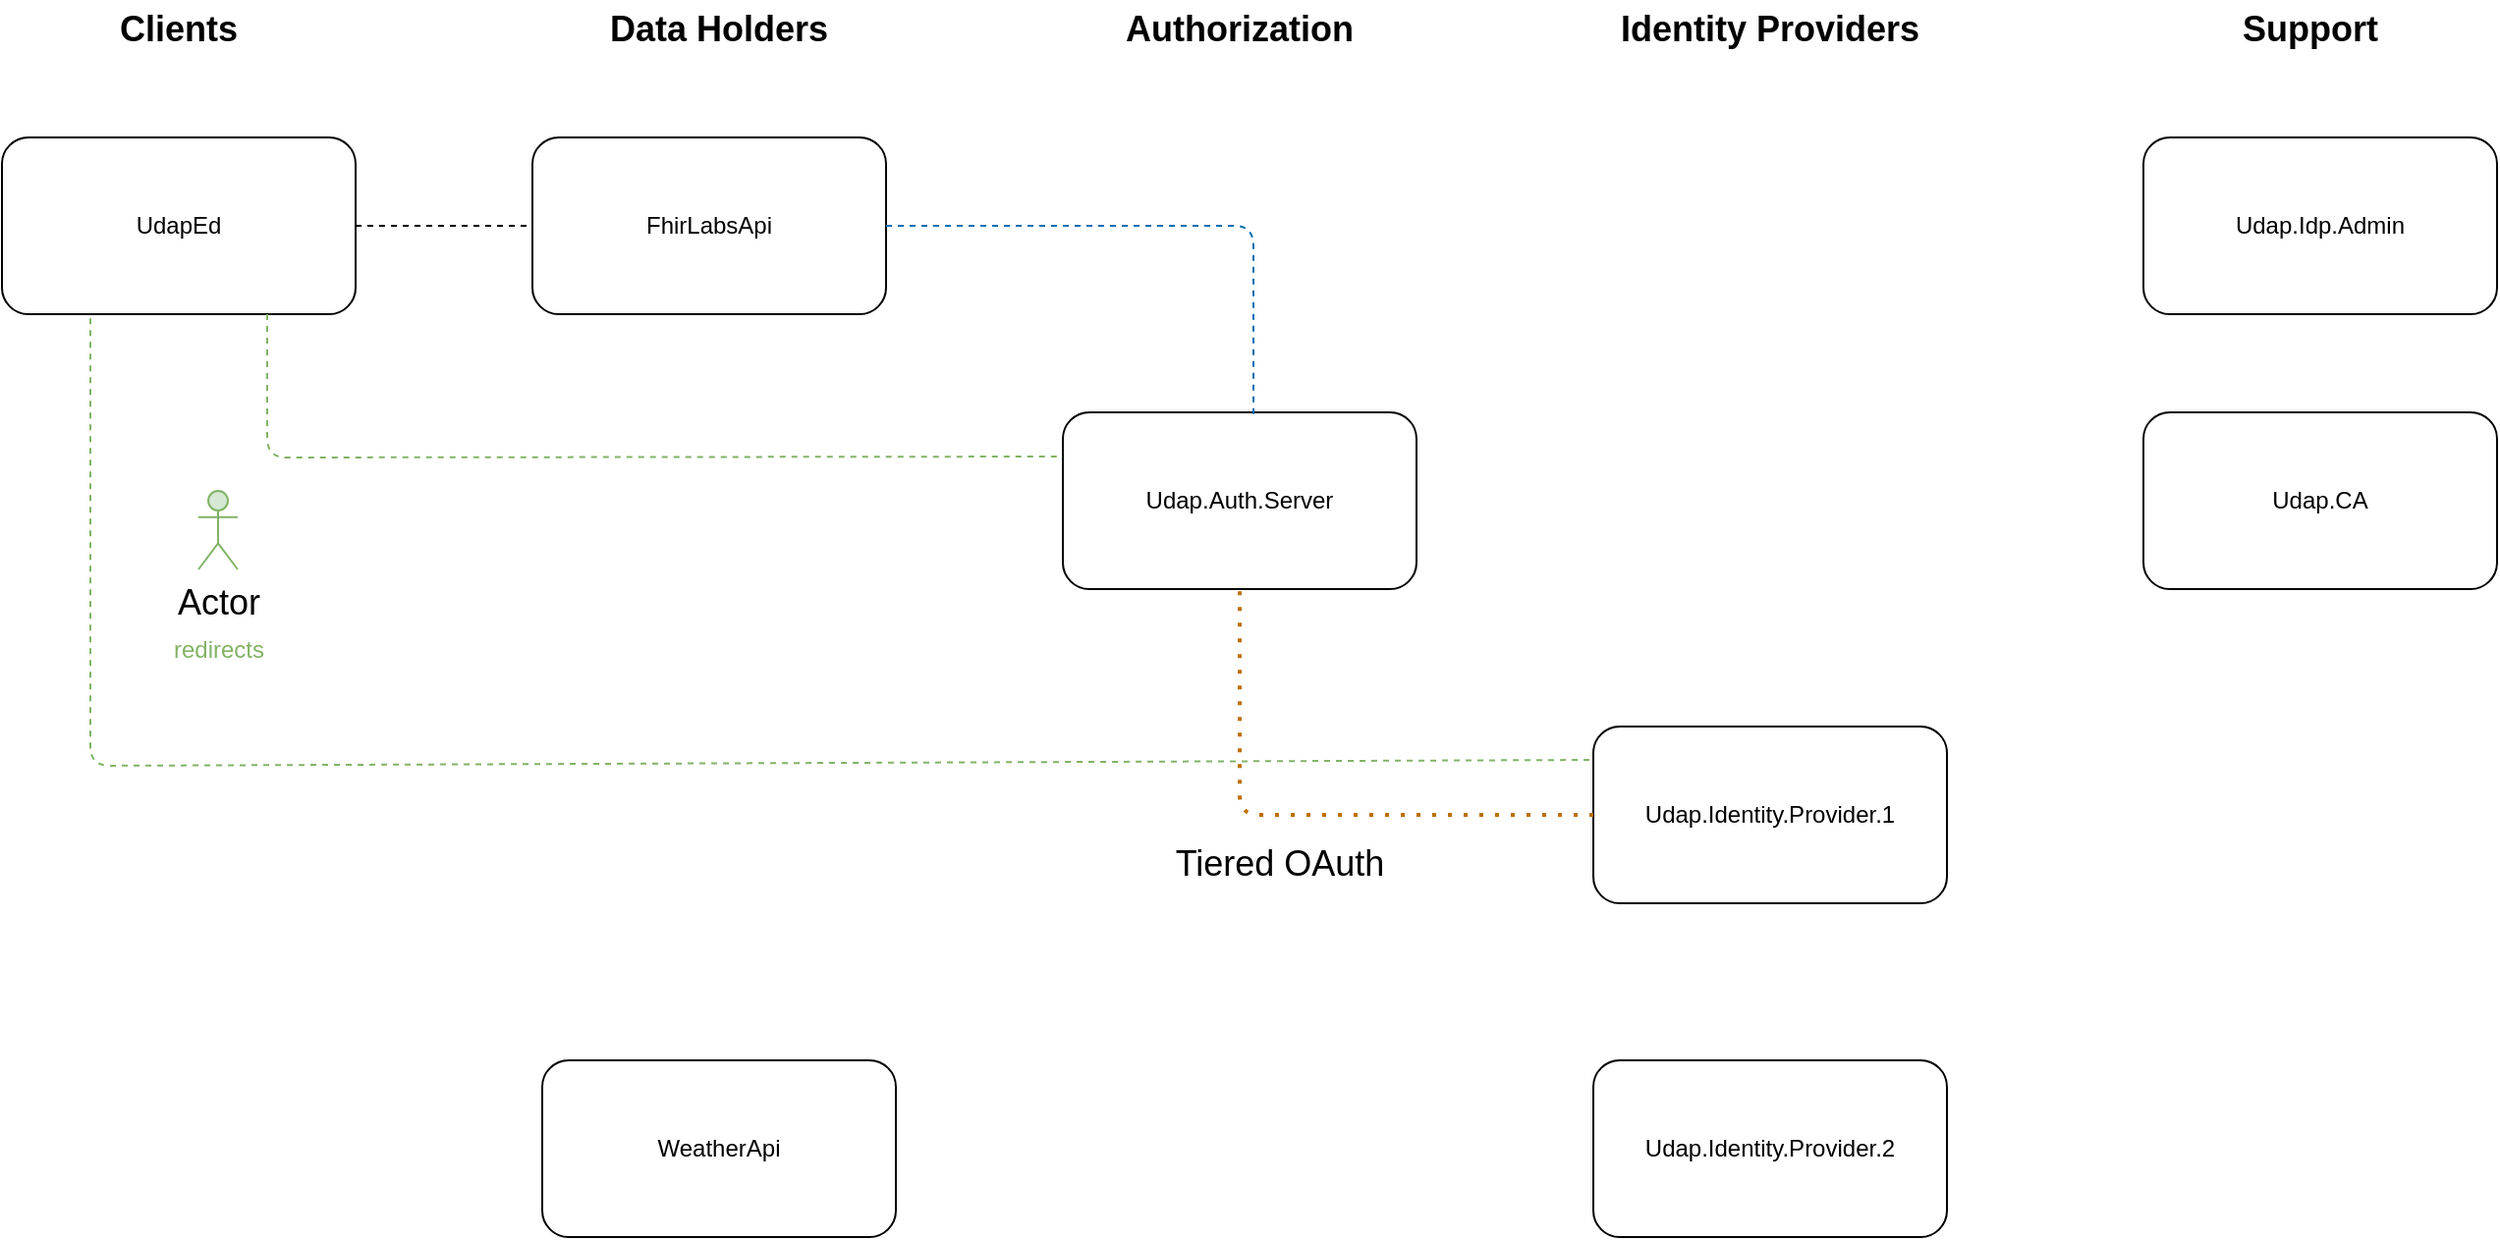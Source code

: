 <mxfile>
    <diagram id="fR_x-ZHUclHCSAlcB_z7" name="Page-1">
        <mxGraphModel dx="1707" dy="1094" grid="1" gridSize="10" guides="1" tooltips="1" connect="1" arrows="1" fold="1" page="1" pageScale="1" pageWidth="850" pageHeight="1100" math="0" shadow="0">
            <root>
                <mxCell id="0"/>
                <mxCell id="1" parent="0"/>
                <mxCell id="2" value="FhirLabsApi" style="rounded=1;whiteSpace=wrap;html=1;" vertex="1" parent="1">
                    <mxGeometry x="330" y="120" width="180" height="90" as="geometry"/>
                </mxCell>
                <mxCell id="4" value="Udap.CA" style="rounded=1;whiteSpace=wrap;html=1;" vertex="1" parent="1">
                    <mxGeometry x="1150" y="260" width="180" height="90" as="geometry"/>
                </mxCell>
                <mxCell id="5" value="Udap.Auth.Server" style="rounded=1;whiteSpace=wrap;html=1;" vertex="1" parent="1">
                    <mxGeometry x="600" y="260" width="180" height="90" as="geometry"/>
                </mxCell>
                <mxCell id="6" value="Udap.Idp.Admin" style="rounded=1;whiteSpace=wrap;html=1;" vertex="1" parent="1">
                    <mxGeometry x="1150" y="120" width="180" height="90" as="geometry"/>
                </mxCell>
                <mxCell id="7" value="Udap.Identity.Provider.2" style="rounded=1;whiteSpace=wrap;html=1;" vertex="1" parent="1">
                    <mxGeometry x="870" y="590" width="180" height="90" as="geometry"/>
                </mxCell>
                <mxCell id="8" value="Udap.Identity.Provider.1" style="rounded=1;whiteSpace=wrap;html=1;" vertex="1" parent="1">
                    <mxGeometry x="870" y="420" width="180" height="90" as="geometry"/>
                </mxCell>
                <mxCell id="9" value="WeatherApi" style="rounded=1;whiteSpace=wrap;html=1;" vertex="1" parent="1">
                    <mxGeometry x="335" y="590" width="180" height="90" as="geometry"/>
                </mxCell>
                <mxCell id="10" value="UdapEd" style="rounded=1;whiteSpace=wrap;html=1;" vertex="1" parent="1">
                    <mxGeometry x="60" y="120" width="180" height="90" as="geometry"/>
                </mxCell>
                <mxCell id="11" value="Clients" style="text;html=1;strokeColor=none;fillColor=none;align=center;verticalAlign=middle;whiteSpace=wrap;rounded=0;fontSize=18;fontStyle=1" vertex="1" parent="1">
                    <mxGeometry x="120" y="50" width="60" height="30" as="geometry"/>
                </mxCell>
                <mxCell id="12" value="Data Holders" style="text;html=1;strokeColor=none;fillColor=none;align=center;verticalAlign=middle;whiteSpace=wrap;rounded=0;fontSize=18;fontStyle=1" vertex="1" parent="1">
                    <mxGeometry x="350" y="50" width="150" height="30" as="geometry"/>
                </mxCell>
                <mxCell id="13" value="Authorization" style="text;html=1;strokeColor=none;fillColor=none;align=center;verticalAlign=middle;whiteSpace=wrap;rounded=0;fontSize=18;fontStyle=1" vertex="1" parent="1">
                    <mxGeometry x="660" y="50" width="60" height="30" as="geometry"/>
                </mxCell>
                <mxCell id="14" value="Identity Providers" style="text;html=1;strokeColor=none;fillColor=none;align=center;verticalAlign=middle;whiteSpace=wrap;rounded=0;fontSize=18;fontStyle=1" vertex="1" parent="1">
                    <mxGeometry x="850" y="50" width="220" height="30" as="geometry"/>
                </mxCell>
                <mxCell id="15" value="Support" style="text;html=1;strokeColor=none;fillColor=none;align=center;verticalAlign=middle;whiteSpace=wrap;rounded=0;fontSize=18;fontStyle=1" vertex="1" parent="1">
                    <mxGeometry x="1170" y="50" width="130" height="30" as="geometry"/>
                </mxCell>
                <mxCell id="16" value="Tiered OAuth" style="endArrow=none;dashed=1;html=1;dashPattern=1 3;strokeWidth=2;fontSize=18;entryX=0.5;entryY=1;entryDx=0;entryDy=0;fillColor=#f0a30a;strokeColor=#BD7000;" edge="1" parent="1" source="8" target="5">
                    <mxGeometry x="0.085" y="25" width="50" height="50" relative="1" as="geometry">
                        <mxPoint x="640" y="480" as="sourcePoint"/>
                        <mxPoint x="690" y="430" as="targetPoint"/>
                        <Array as="points">
                            <mxPoint x="690" y="465"/>
                        </Array>
                        <mxPoint as="offset"/>
                    </mxGeometry>
                </mxCell>
                <mxCell id="18" value="" style="endArrow=none;dashed=1;html=1;fontSize=18;exitX=1;exitY=0.5;exitDx=0;exitDy=0;entryX=0.539;entryY=0.022;entryDx=0;entryDy=0;entryPerimeter=0;fillColor=#1ba1e2;strokeColor=#006EAF;" edge="1" parent="1" source="2" target="5">
                    <mxGeometry width="50" height="50" relative="1" as="geometry">
                        <mxPoint x="580" y="180" as="sourcePoint"/>
                        <mxPoint x="630" y="130" as="targetPoint"/>
                        <Array as="points">
                            <mxPoint x="697" y="165"/>
                        </Array>
                    </mxGeometry>
                </mxCell>
                <mxCell id="20" value="" style="endArrow=none;dashed=1;html=1;fontSize=18;exitX=1;exitY=0.5;exitDx=0;exitDy=0;entryX=0;entryY=0.5;entryDx=0;entryDy=0;" edge="1" parent="1" source="10" target="2">
                    <mxGeometry width="50" height="50" relative="1" as="geometry">
                        <mxPoint x="250" y="290" as="sourcePoint"/>
                        <mxPoint x="300" y="240" as="targetPoint"/>
                    </mxGeometry>
                </mxCell>
                <mxCell id="21" value="" style="endArrow=none;dashed=1;html=1;fontSize=18;exitX=0.75;exitY=1;exitDx=0;exitDy=0;entryX=0;entryY=0.25;entryDx=0;entryDy=0;fillColor=#d5e8d4;strokeColor=#82b366;" edge="1" parent="1" source="10" target="5">
                    <mxGeometry width="50" height="50" relative="1" as="geometry">
                        <mxPoint x="230" y="390" as="sourcePoint"/>
                        <mxPoint x="280" y="340" as="targetPoint"/>
                        <Array as="points">
                            <mxPoint x="195" y="283"/>
                        </Array>
                    </mxGeometry>
                </mxCell>
                <mxCell id="22" value="Actor&lt;br&gt;&lt;font color=&quot;#82b366&quot; style=&quot;font-size: 12px;&quot;&gt;redirects&lt;/font&gt;" style="shape=umlActor;verticalLabelPosition=bottom;verticalAlign=top;html=1;outlineConnect=0;fontSize=18;fillColor=#d5e8d4;strokeColor=#82b366;" vertex="1" parent="1">
                    <mxGeometry x="160" y="300" width="20" height="40" as="geometry"/>
                </mxCell>
                <mxCell id="23" value="" style="endArrow=none;dashed=1;html=1;fontSize=18;entryX=0.25;entryY=1;entryDx=0;entryDy=0;exitX=-0.011;exitY=0.189;exitDx=0;exitDy=0;exitPerimeter=0;fillColor=#d5e8d4;strokeColor=#82b366;" edge="1" parent="1" source="8" target="10">
                    <mxGeometry width="50" height="50" relative="1" as="geometry">
                        <mxPoint x="80" y="360" as="sourcePoint"/>
                        <mxPoint x="130" y="310" as="targetPoint"/>
                        <Array as="points">
                            <mxPoint x="105" y="440"/>
                        </Array>
                    </mxGeometry>
                </mxCell>
            </root>
        </mxGraphModel>
    </diagram>
</mxfile>